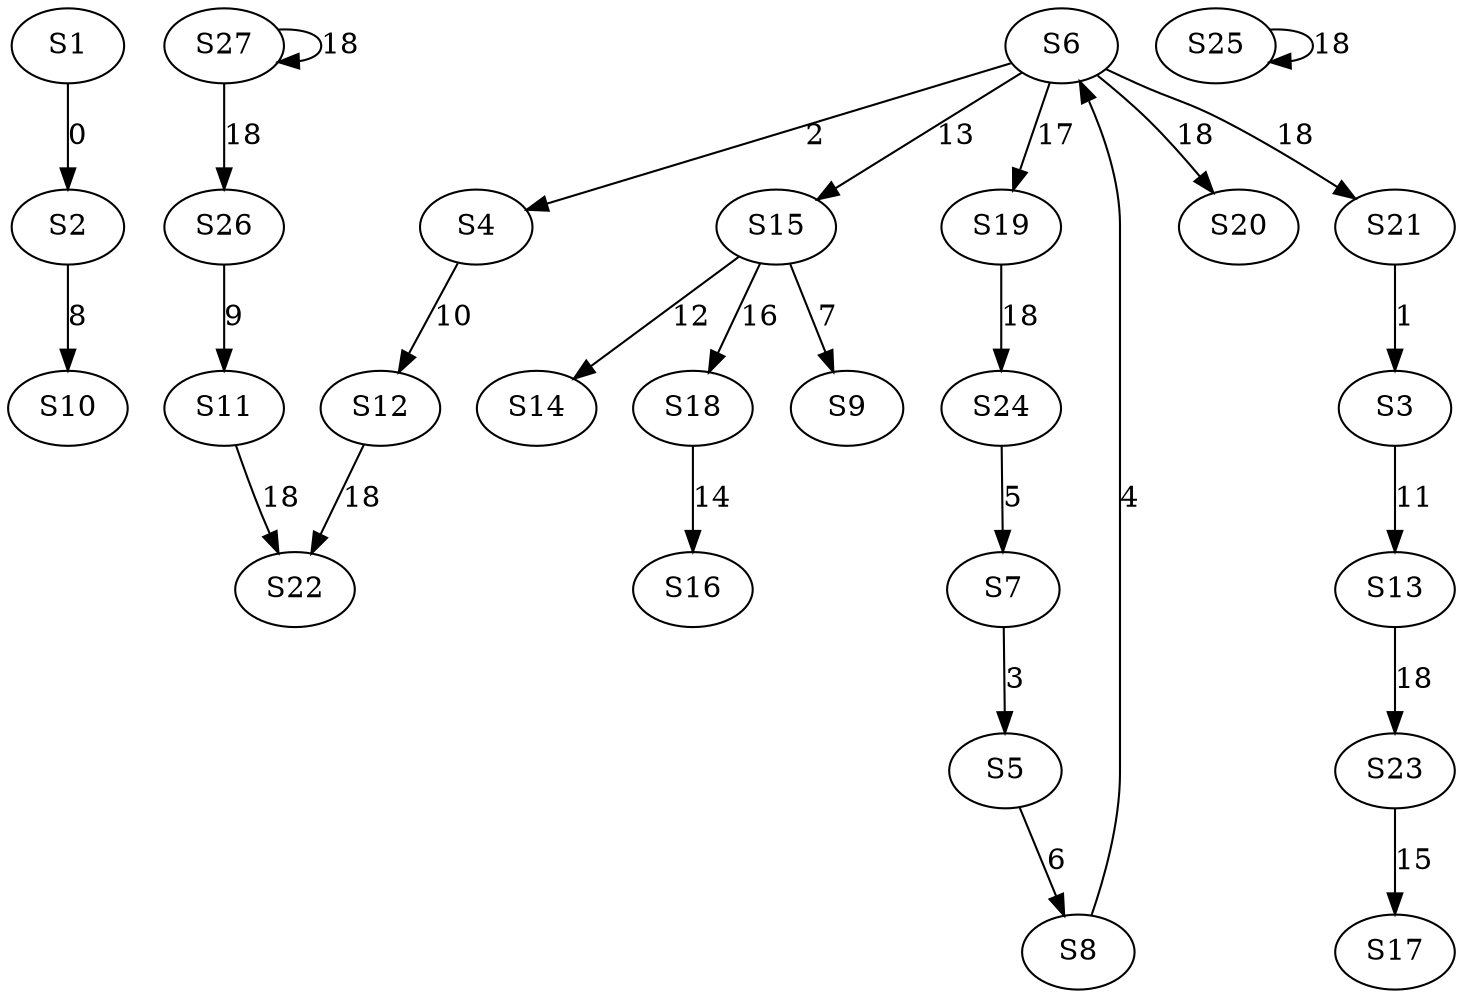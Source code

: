 strict digraph {
	S1 -> S2 [ label = 0 ];
	S21 -> S3 [ label = 1 ];
	S6 -> S4 [ label = 2 ];
	S7 -> S5 [ label = 3 ];
	S8 -> S6 [ label = 4 ];
	S24 -> S7 [ label = 5 ];
	S5 -> S8 [ label = 6 ];
	S15 -> S9 [ label = 7 ];
	S2 -> S10 [ label = 8 ];
	S26 -> S11 [ label = 9 ];
	S4 -> S12 [ label = 10 ];
	S3 -> S13 [ label = 11 ];
	S15 -> S14 [ label = 12 ];
	S6 -> S15 [ label = 13 ];
	S18 -> S16 [ label = 14 ];
	S23 -> S17 [ label = 15 ];
	S15 -> S18 [ label = 16 ];
	S6 -> S19 [ label = 17 ];
	S6 -> S20 [ label = 18 ];
	S6 -> S21 [ label = 18 ];
	S12 -> S22 [ label = 18 ];
	S13 -> S23 [ label = 18 ];
	S19 -> S24 [ label = 18 ];
	S25 -> S25 [ label = 18 ];
	S27 -> S26 [ label = 18 ];
	S27 -> S27 [ label = 18 ];
	S11 -> S22 [ label = 18 ];
}
